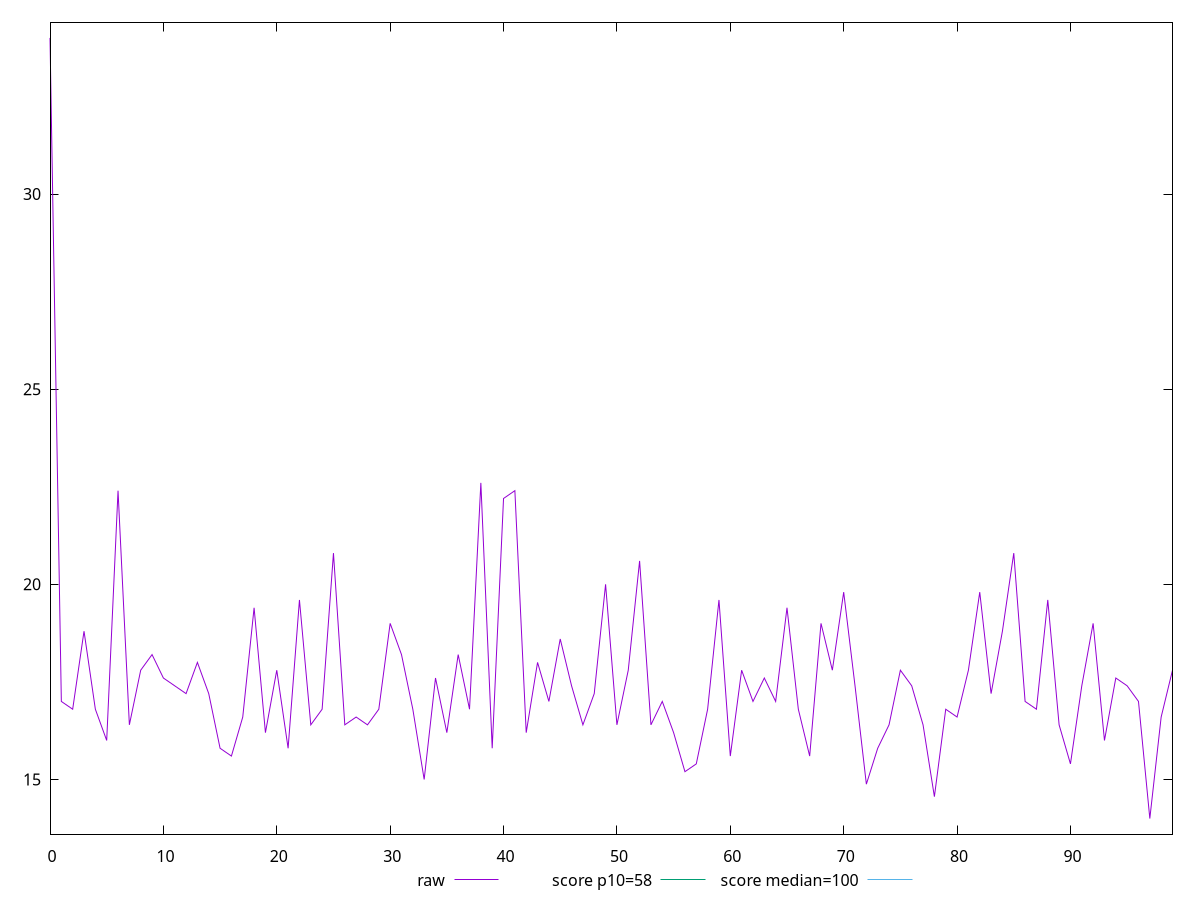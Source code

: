 reset

$raw <<EOF
0 34
1 17
2 16.8
3 18.8
4 16.8
5 16
6 22.400000000000002
7 16.39999999999982
8 17.8
9 18.2
10 17.6
11 17.400000000000002
12 17.199999999999818
13 18
14 17.2
15 15.8
16 15.600000000000001
17 16.6
18 19.400000000000002
19 16.2
20 17.8
21 15.8
22 19.6
23 16.400000000000002
24 16.8
25 20.8
26 16.400000000000002
27 16.6
28 16.400000000000002
29 16.8
30 19
31 18.2
32 16.8
33 15
34 17.6
35 16.2
36 18.2
37 16.8
38 22.6
39 15.8
40 22.200000000000184
41 22.400000000000002
42 16.2
43 18
44 17
45 18.6
46 17.400000000000002
47 16.400000000000002
48 17.2
49 20
50 16.400000000000002
51 17.8
52 20.6
53 16.400000000000002
54 17
55 16.2
56 15.200000000000001
57 15.399999999999817
58 16.8
59 19.6
60 15.600000000000001
61 17.8
62 17
63 17.6
64 17
65 19.400000000000002
66 16.8
67 15.600000000000001
68 19
69 17.8
70 19.8
71 17.400000000000002
72 14.880000000000003
73 15.8
74 16.400000000000002
75 17.8
76 17.400000000000002
77 16.400000000000002
78 14.559999999999857
79 16.8
80 16.6
81 17.8
82 19.8
83 17.2
84 18.8
85 20.8
86 17
87 16.8
88 19.6
89 16.400000000000002
90 15.4
91 17.400000000000002
92 19
93 16
94 17.6
95 17.400000000000002
96 17
97 14
98 16.6
99 17.8
EOF

set key outside below
set xrange [0:99]
set yrange [13.6:34.4]
set trange [13.6:34.4]
set terminal svg size 640, 500 enhanced background rgb 'white'
set output "reports/report_00033_2021-03-01T14-23-16.841Z/estimated-input-latency/samples/astro/raw/values.svg"

plot $raw title "raw" with line, \
     58 title "score p10=58", \
     100 title "score median=100"

reset
